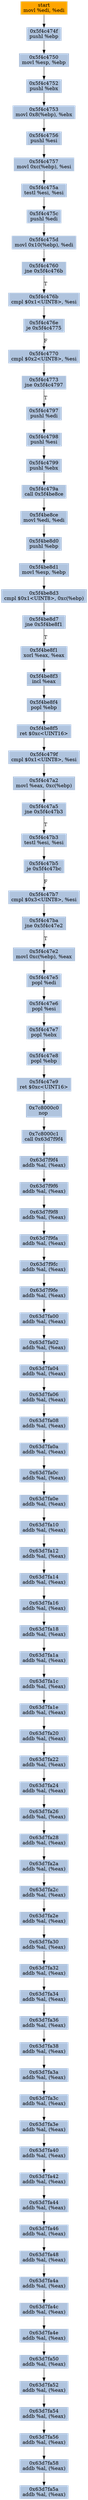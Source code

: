 digraph G {
node[shape=rectangle,style=filled,fillcolor=lightsteelblue,color=lightsteelblue]
bgcolor="transparent"
a0x5f4c474dmovl_edi_edi[label="start\nmovl %edi, %edi",color="lightgrey",fillcolor="orange"];
a0x5f4c474fpushl_ebp[label="0x5f4c474f\npushl %ebp"];
a0x5f4c4750movl_esp_ebp[label="0x5f4c4750\nmovl %esp, %ebp"];
a0x5f4c4752pushl_ebx[label="0x5f4c4752\npushl %ebx"];
a0x5f4c4753movl_0x8ebp__ebx[label="0x5f4c4753\nmovl 0x8(%ebp), %ebx"];
a0x5f4c4756pushl_esi[label="0x5f4c4756\npushl %esi"];
a0x5f4c4757movl_0xcebp__esi[label="0x5f4c4757\nmovl 0xc(%ebp), %esi"];
a0x5f4c475atestl_esi_esi[label="0x5f4c475a\ntestl %esi, %esi"];
a0x5f4c475cpushl_edi[label="0x5f4c475c\npushl %edi"];
a0x5f4c475dmovl_0x10ebp__edi[label="0x5f4c475d\nmovl 0x10(%ebp), %edi"];
a0x5f4c4760jne_0x5f4c476b[label="0x5f4c4760\njne 0x5f4c476b"];
a0x5f4c476bcmpl_0x1UINT8_esi[label="0x5f4c476b\ncmpl $0x1<UINT8>, %esi"];
a0x5f4c476eje_0x5f4c4775[label="0x5f4c476e\nje 0x5f4c4775"];
a0x5f4c4770cmpl_0x2UINT8_esi[label="0x5f4c4770\ncmpl $0x2<UINT8>, %esi"];
a0x5f4c4773jne_0x5f4c4797[label="0x5f4c4773\njne 0x5f4c4797"];
a0x5f4c4797pushl_edi[label="0x5f4c4797\npushl %edi"];
a0x5f4c4798pushl_esi[label="0x5f4c4798\npushl %esi"];
a0x5f4c4799pushl_ebx[label="0x5f4c4799\npushl %ebx"];
a0x5f4c479acall_0x5f4be8ce[label="0x5f4c479a\ncall 0x5f4be8ce"];
a0x5f4be8cemovl_edi_edi[label="0x5f4be8ce\nmovl %edi, %edi"];
a0x5f4be8d0pushl_ebp[label="0x5f4be8d0\npushl %ebp"];
a0x5f4be8d1movl_esp_ebp[label="0x5f4be8d1\nmovl %esp, %ebp"];
a0x5f4be8d3cmpl_0x1UINT8_0xcebp_[label="0x5f4be8d3\ncmpl $0x1<UINT8>, 0xc(%ebp)"];
a0x5f4be8d7jne_0x5f4be8f1[label="0x5f4be8d7\njne 0x5f4be8f1"];
a0x5f4be8f1xorl_eax_eax[label="0x5f4be8f1\nxorl %eax, %eax"];
a0x5f4be8f3incl_eax[label="0x5f4be8f3\nincl %eax"];
a0x5f4be8f4popl_ebp[label="0x5f4be8f4\npopl %ebp"];
a0x5f4be8f5ret_0xcUINT16[label="0x5f4be8f5\nret $0xc<UINT16>"];
a0x5f4c479fcmpl_0x1UINT8_esi[label="0x5f4c479f\ncmpl $0x1<UINT8>, %esi"];
a0x5f4c47a2movl_eax_0xcebp_[label="0x5f4c47a2\nmovl %eax, 0xc(%ebp)"];
a0x5f4c47a5jne_0x5f4c47b3[label="0x5f4c47a5\njne 0x5f4c47b3"];
a0x5f4c47b3testl_esi_esi[label="0x5f4c47b3\ntestl %esi, %esi"];
a0x5f4c47b5je_0x5f4c47bc[label="0x5f4c47b5\nje 0x5f4c47bc"];
a0x5f4c47b7cmpl_0x3UINT8_esi[label="0x5f4c47b7\ncmpl $0x3<UINT8>, %esi"];
a0x5f4c47bajne_0x5f4c47e2[label="0x5f4c47ba\njne 0x5f4c47e2"];
a0x5f4c47e2movl_0xcebp__eax[label="0x5f4c47e2\nmovl 0xc(%ebp), %eax"];
a0x5f4c47e5popl_edi[label="0x5f4c47e5\npopl %edi"];
a0x5f4c47e6popl_esi[label="0x5f4c47e6\npopl %esi"];
a0x5f4c47e7popl_ebx[label="0x5f4c47e7\npopl %ebx"];
a0x5f4c47e8popl_ebp[label="0x5f4c47e8\npopl %ebp"];
a0x5f4c47e9ret_0xcUINT16[label="0x5f4c47e9\nret $0xc<UINT16>"];
a0x7c8000c0nop_[label="0x7c8000c0\nnop "];
a0x7c8000c1call_0x63d7f9f4[label="0x7c8000c1\ncall 0x63d7f9f4"];
a0x63d7f9f4addb_al_eax_[label="0x63d7f9f4\naddb %al, (%eax)"];
a0x63d7f9f6addb_al_eax_[label="0x63d7f9f6\naddb %al, (%eax)"];
a0x63d7f9f8addb_al_eax_[label="0x63d7f9f8\naddb %al, (%eax)"];
a0x63d7f9faaddb_al_eax_[label="0x63d7f9fa\naddb %al, (%eax)"];
a0x63d7f9fcaddb_al_eax_[label="0x63d7f9fc\naddb %al, (%eax)"];
a0x63d7f9feaddb_al_eax_[label="0x63d7f9fe\naddb %al, (%eax)"];
a0x63d7fa00addb_al_eax_[label="0x63d7fa00\naddb %al, (%eax)"];
a0x63d7fa02addb_al_eax_[label="0x63d7fa02\naddb %al, (%eax)"];
a0x63d7fa04addb_al_eax_[label="0x63d7fa04\naddb %al, (%eax)"];
a0x63d7fa06addb_al_eax_[label="0x63d7fa06\naddb %al, (%eax)"];
a0x63d7fa08addb_al_eax_[label="0x63d7fa08\naddb %al, (%eax)"];
a0x63d7fa0aaddb_al_eax_[label="0x63d7fa0a\naddb %al, (%eax)"];
a0x63d7fa0caddb_al_eax_[label="0x63d7fa0c\naddb %al, (%eax)"];
a0x63d7fa0eaddb_al_eax_[label="0x63d7fa0e\naddb %al, (%eax)"];
a0x63d7fa10addb_al_eax_[label="0x63d7fa10\naddb %al, (%eax)"];
a0x63d7fa12addb_al_eax_[label="0x63d7fa12\naddb %al, (%eax)"];
a0x63d7fa14addb_al_eax_[label="0x63d7fa14\naddb %al, (%eax)"];
a0x63d7fa16addb_al_eax_[label="0x63d7fa16\naddb %al, (%eax)"];
a0x63d7fa18addb_al_eax_[label="0x63d7fa18\naddb %al, (%eax)"];
a0x63d7fa1aaddb_al_eax_[label="0x63d7fa1a\naddb %al, (%eax)"];
a0x63d7fa1caddb_al_eax_[label="0x63d7fa1c\naddb %al, (%eax)"];
a0x63d7fa1eaddb_al_eax_[label="0x63d7fa1e\naddb %al, (%eax)"];
a0x63d7fa20addb_al_eax_[label="0x63d7fa20\naddb %al, (%eax)"];
a0x63d7fa22addb_al_eax_[label="0x63d7fa22\naddb %al, (%eax)"];
a0x63d7fa24addb_al_eax_[label="0x63d7fa24\naddb %al, (%eax)"];
a0x63d7fa26addb_al_eax_[label="0x63d7fa26\naddb %al, (%eax)"];
a0x63d7fa28addb_al_eax_[label="0x63d7fa28\naddb %al, (%eax)"];
a0x63d7fa2aaddb_al_eax_[label="0x63d7fa2a\naddb %al, (%eax)"];
a0x63d7fa2caddb_al_eax_[label="0x63d7fa2c\naddb %al, (%eax)"];
a0x63d7fa2eaddb_al_eax_[label="0x63d7fa2e\naddb %al, (%eax)"];
a0x63d7fa30addb_al_eax_[label="0x63d7fa30\naddb %al, (%eax)"];
a0x63d7fa32addb_al_eax_[label="0x63d7fa32\naddb %al, (%eax)"];
a0x63d7fa34addb_al_eax_[label="0x63d7fa34\naddb %al, (%eax)"];
a0x63d7fa36addb_al_eax_[label="0x63d7fa36\naddb %al, (%eax)"];
a0x63d7fa38addb_al_eax_[label="0x63d7fa38\naddb %al, (%eax)"];
a0x63d7fa3aaddb_al_eax_[label="0x63d7fa3a\naddb %al, (%eax)"];
a0x63d7fa3caddb_al_eax_[label="0x63d7fa3c\naddb %al, (%eax)"];
a0x63d7fa3eaddb_al_eax_[label="0x63d7fa3e\naddb %al, (%eax)"];
a0x63d7fa40addb_al_eax_[label="0x63d7fa40\naddb %al, (%eax)"];
a0x63d7fa42addb_al_eax_[label="0x63d7fa42\naddb %al, (%eax)"];
a0x63d7fa44addb_al_eax_[label="0x63d7fa44\naddb %al, (%eax)"];
a0x63d7fa46addb_al_eax_[label="0x63d7fa46\naddb %al, (%eax)"];
a0x63d7fa48addb_al_eax_[label="0x63d7fa48\naddb %al, (%eax)"];
a0x63d7fa4aaddb_al_eax_[label="0x63d7fa4a\naddb %al, (%eax)"];
a0x63d7fa4caddb_al_eax_[label="0x63d7fa4c\naddb %al, (%eax)"];
a0x63d7fa4eaddb_al_eax_[label="0x63d7fa4e\naddb %al, (%eax)"];
a0x63d7fa50addb_al_eax_[label="0x63d7fa50\naddb %al, (%eax)"];
a0x63d7fa52addb_al_eax_[label="0x63d7fa52\naddb %al, (%eax)"];
a0x63d7fa54addb_al_eax_[label="0x63d7fa54\naddb %al, (%eax)"];
a0x63d7fa56addb_al_eax_[label="0x63d7fa56\naddb %al, (%eax)"];
a0x63d7fa58addb_al_eax_[label="0x63d7fa58\naddb %al, (%eax)"];
a0x63d7fa5aaddb_al_eax_[label="0x63d7fa5a\naddb %al, (%eax)"];
a0x5f4c474dmovl_edi_edi -> a0x5f4c474fpushl_ebp [color="#000000"];
a0x5f4c474fpushl_ebp -> a0x5f4c4750movl_esp_ebp [color="#000000"];
a0x5f4c4750movl_esp_ebp -> a0x5f4c4752pushl_ebx [color="#000000"];
a0x5f4c4752pushl_ebx -> a0x5f4c4753movl_0x8ebp__ebx [color="#000000"];
a0x5f4c4753movl_0x8ebp__ebx -> a0x5f4c4756pushl_esi [color="#000000"];
a0x5f4c4756pushl_esi -> a0x5f4c4757movl_0xcebp__esi [color="#000000"];
a0x5f4c4757movl_0xcebp__esi -> a0x5f4c475atestl_esi_esi [color="#000000"];
a0x5f4c475atestl_esi_esi -> a0x5f4c475cpushl_edi [color="#000000"];
a0x5f4c475cpushl_edi -> a0x5f4c475dmovl_0x10ebp__edi [color="#000000"];
a0x5f4c475dmovl_0x10ebp__edi -> a0x5f4c4760jne_0x5f4c476b [color="#000000"];
a0x5f4c4760jne_0x5f4c476b -> a0x5f4c476bcmpl_0x1UINT8_esi [color="#000000",label="T"];
a0x5f4c476bcmpl_0x1UINT8_esi -> a0x5f4c476eje_0x5f4c4775 [color="#000000"];
a0x5f4c476eje_0x5f4c4775 -> a0x5f4c4770cmpl_0x2UINT8_esi [color="#000000",label="F"];
a0x5f4c4770cmpl_0x2UINT8_esi -> a0x5f4c4773jne_0x5f4c4797 [color="#000000"];
a0x5f4c4773jne_0x5f4c4797 -> a0x5f4c4797pushl_edi [color="#000000",label="T"];
a0x5f4c4797pushl_edi -> a0x5f4c4798pushl_esi [color="#000000"];
a0x5f4c4798pushl_esi -> a0x5f4c4799pushl_ebx [color="#000000"];
a0x5f4c4799pushl_ebx -> a0x5f4c479acall_0x5f4be8ce [color="#000000"];
a0x5f4c479acall_0x5f4be8ce -> a0x5f4be8cemovl_edi_edi [color="#000000"];
a0x5f4be8cemovl_edi_edi -> a0x5f4be8d0pushl_ebp [color="#000000"];
a0x5f4be8d0pushl_ebp -> a0x5f4be8d1movl_esp_ebp [color="#000000"];
a0x5f4be8d1movl_esp_ebp -> a0x5f4be8d3cmpl_0x1UINT8_0xcebp_ [color="#000000"];
a0x5f4be8d3cmpl_0x1UINT8_0xcebp_ -> a0x5f4be8d7jne_0x5f4be8f1 [color="#000000"];
a0x5f4be8d7jne_0x5f4be8f1 -> a0x5f4be8f1xorl_eax_eax [color="#000000",label="T"];
a0x5f4be8f1xorl_eax_eax -> a0x5f4be8f3incl_eax [color="#000000"];
a0x5f4be8f3incl_eax -> a0x5f4be8f4popl_ebp [color="#000000"];
a0x5f4be8f4popl_ebp -> a0x5f4be8f5ret_0xcUINT16 [color="#000000"];
a0x5f4be8f5ret_0xcUINT16 -> a0x5f4c479fcmpl_0x1UINT8_esi [color="#000000"];
a0x5f4c479fcmpl_0x1UINT8_esi -> a0x5f4c47a2movl_eax_0xcebp_ [color="#000000"];
a0x5f4c47a2movl_eax_0xcebp_ -> a0x5f4c47a5jne_0x5f4c47b3 [color="#000000"];
a0x5f4c47a5jne_0x5f4c47b3 -> a0x5f4c47b3testl_esi_esi [color="#000000",label="T"];
a0x5f4c47b3testl_esi_esi -> a0x5f4c47b5je_0x5f4c47bc [color="#000000"];
a0x5f4c47b5je_0x5f4c47bc -> a0x5f4c47b7cmpl_0x3UINT8_esi [color="#000000",label="F"];
a0x5f4c47b7cmpl_0x3UINT8_esi -> a0x5f4c47bajne_0x5f4c47e2 [color="#000000"];
a0x5f4c47bajne_0x5f4c47e2 -> a0x5f4c47e2movl_0xcebp__eax [color="#000000",label="T"];
a0x5f4c47e2movl_0xcebp__eax -> a0x5f4c47e5popl_edi [color="#000000"];
a0x5f4c47e5popl_edi -> a0x5f4c47e6popl_esi [color="#000000"];
a0x5f4c47e6popl_esi -> a0x5f4c47e7popl_ebx [color="#000000"];
a0x5f4c47e7popl_ebx -> a0x5f4c47e8popl_ebp [color="#000000"];
a0x5f4c47e8popl_ebp -> a0x5f4c47e9ret_0xcUINT16 [color="#000000"];
a0x5f4c47e9ret_0xcUINT16 -> a0x7c8000c0nop_ [color="#000000"];
a0x7c8000c0nop_ -> a0x7c8000c1call_0x63d7f9f4 [color="#000000"];
a0x7c8000c1call_0x63d7f9f4 -> a0x63d7f9f4addb_al_eax_ [color="#000000"];
a0x63d7f9f4addb_al_eax_ -> a0x63d7f9f6addb_al_eax_ [color="#000000"];
a0x63d7f9f6addb_al_eax_ -> a0x63d7f9f8addb_al_eax_ [color="#000000"];
a0x63d7f9f8addb_al_eax_ -> a0x63d7f9faaddb_al_eax_ [color="#000000"];
a0x63d7f9faaddb_al_eax_ -> a0x63d7f9fcaddb_al_eax_ [color="#000000"];
a0x63d7f9fcaddb_al_eax_ -> a0x63d7f9feaddb_al_eax_ [color="#000000"];
a0x63d7f9feaddb_al_eax_ -> a0x63d7fa00addb_al_eax_ [color="#000000"];
a0x63d7fa00addb_al_eax_ -> a0x63d7fa02addb_al_eax_ [color="#000000"];
a0x63d7fa02addb_al_eax_ -> a0x63d7fa04addb_al_eax_ [color="#000000"];
a0x63d7fa04addb_al_eax_ -> a0x63d7fa06addb_al_eax_ [color="#000000"];
a0x63d7fa06addb_al_eax_ -> a0x63d7fa08addb_al_eax_ [color="#000000"];
a0x63d7fa08addb_al_eax_ -> a0x63d7fa0aaddb_al_eax_ [color="#000000"];
a0x63d7fa0aaddb_al_eax_ -> a0x63d7fa0caddb_al_eax_ [color="#000000"];
a0x63d7fa0caddb_al_eax_ -> a0x63d7fa0eaddb_al_eax_ [color="#000000"];
a0x63d7fa0eaddb_al_eax_ -> a0x63d7fa10addb_al_eax_ [color="#000000"];
a0x63d7fa10addb_al_eax_ -> a0x63d7fa12addb_al_eax_ [color="#000000"];
a0x63d7fa12addb_al_eax_ -> a0x63d7fa14addb_al_eax_ [color="#000000"];
a0x63d7fa14addb_al_eax_ -> a0x63d7fa16addb_al_eax_ [color="#000000"];
a0x63d7fa16addb_al_eax_ -> a0x63d7fa18addb_al_eax_ [color="#000000"];
a0x63d7fa18addb_al_eax_ -> a0x63d7fa1aaddb_al_eax_ [color="#000000"];
a0x63d7fa1aaddb_al_eax_ -> a0x63d7fa1caddb_al_eax_ [color="#000000"];
a0x63d7fa1caddb_al_eax_ -> a0x63d7fa1eaddb_al_eax_ [color="#000000"];
a0x63d7fa1eaddb_al_eax_ -> a0x63d7fa20addb_al_eax_ [color="#000000"];
a0x63d7fa20addb_al_eax_ -> a0x63d7fa22addb_al_eax_ [color="#000000"];
a0x63d7fa22addb_al_eax_ -> a0x63d7fa24addb_al_eax_ [color="#000000"];
a0x63d7fa24addb_al_eax_ -> a0x63d7fa26addb_al_eax_ [color="#000000"];
a0x63d7fa26addb_al_eax_ -> a0x63d7fa28addb_al_eax_ [color="#000000"];
a0x63d7fa28addb_al_eax_ -> a0x63d7fa2aaddb_al_eax_ [color="#000000"];
a0x63d7fa2aaddb_al_eax_ -> a0x63d7fa2caddb_al_eax_ [color="#000000"];
a0x63d7fa2caddb_al_eax_ -> a0x63d7fa2eaddb_al_eax_ [color="#000000"];
a0x63d7fa2eaddb_al_eax_ -> a0x63d7fa30addb_al_eax_ [color="#000000"];
a0x63d7fa30addb_al_eax_ -> a0x63d7fa32addb_al_eax_ [color="#000000"];
a0x63d7fa32addb_al_eax_ -> a0x63d7fa34addb_al_eax_ [color="#000000"];
a0x63d7fa34addb_al_eax_ -> a0x63d7fa36addb_al_eax_ [color="#000000"];
a0x63d7fa36addb_al_eax_ -> a0x63d7fa38addb_al_eax_ [color="#000000"];
a0x63d7fa38addb_al_eax_ -> a0x63d7fa3aaddb_al_eax_ [color="#000000"];
a0x63d7fa3aaddb_al_eax_ -> a0x63d7fa3caddb_al_eax_ [color="#000000"];
a0x63d7fa3caddb_al_eax_ -> a0x63d7fa3eaddb_al_eax_ [color="#000000"];
a0x63d7fa3eaddb_al_eax_ -> a0x63d7fa40addb_al_eax_ [color="#000000"];
a0x63d7fa40addb_al_eax_ -> a0x63d7fa42addb_al_eax_ [color="#000000"];
a0x63d7fa42addb_al_eax_ -> a0x63d7fa44addb_al_eax_ [color="#000000"];
a0x63d7fa44addb_al_eax_ -> a0x63d7fa46addb_al_eax_ [color="#000000"];
a0x63d7fa46addb_al_eax_ -> a0x63d7fa48addb_al_eax_ [color="#000000"];
a0x63d7fa48addb_al_eax_ -> a0x63d7fa4aaddb_al_eax_ [color="#000000"];
a0x63d7fa4aaddb_al_eax_ -> a0x63d7fa4caddb_al_eax_ [color="#000000"];
a0x63d7fa4caddb_al_eax_ -> a0x63d7fa4eaddb_al_eax_ [color="#000000"];
a0x63d7fa4eaddb_al_eax_ -> a0x63d7fa50addb_al_eax_ [color="#000000"];
a0x63d7fa50addb_al_eax_ -> a0x63d7fa52addb_al_eax_ [color="#000000"];
a0x63d7fa52addb_al_eax_ -> a0x63d7fa54addb_al_eax_ [color="#000000"];
a0x63d7fa54addb_al_eax_ -> a0x63d7fa56addb_al_eax_ [color="#000000"];
a0x63d7fa56addb_al_eax_ -> a0x63d7fa58addb_al_eax_ [color="#000000"];
a0x63d7fa58addb_al_eax_ -> a0x63d7fa5aaddb_al_eax_ [color="#000000"];
}

